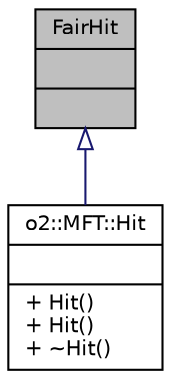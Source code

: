 digraph "FairHit"
{
 // INTERACTIVE_SVG=YES
  bgcolor="transparent";
  edge [fontname="Helvetica",fontsize="10",labelfontname="Helvetica",labelfontsize="10"];
  node [fontname="Helvetica",fontsize="10",shape=record];
  Node1 [label="{FairHit\n||}",height=0.2,width=0.4,color="black", fillcolor="grey75", style="filled" fontcolor="black"];
  Node1 -> Node2 [dir="back",color="midnightblue",fontsize="10",style="solid",arrowtail="onormal",fontname="Helvetica"];
  Node2 [label="{o2::MFT::Hit\n||+ Hit()\l+ Hit()\l+ ~Hit()\l}",height=0.2,width=0.4,color="black",URL="$d2/d0d/classo2_1_1MFT_1_1Hit.html"];
}

